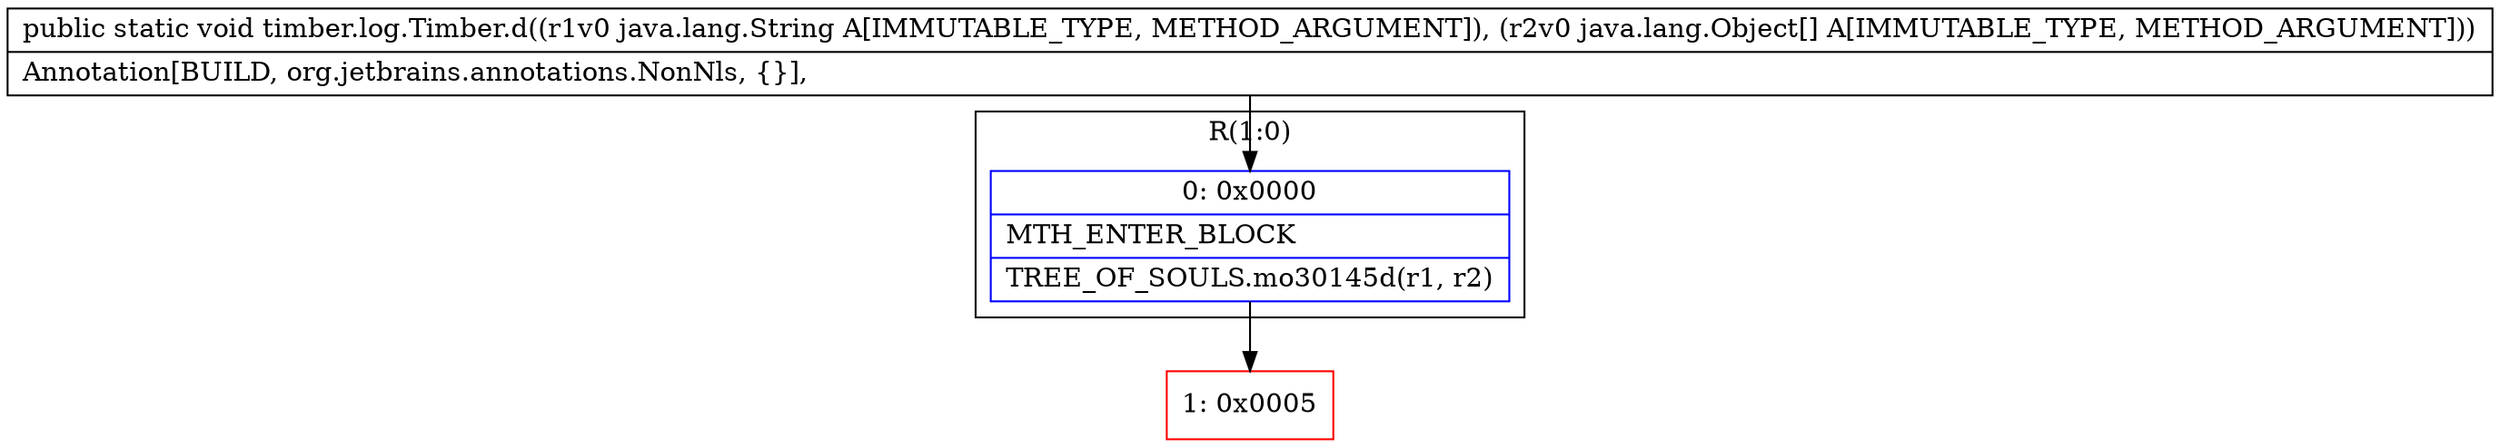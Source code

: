digraph "CFG fortimber.log.Timber.d(Ljava\/lang\/String;[Ljava\/lang\/Object;)V" {
subgraph cluster_Region_904617093 {
label = "R(1:0)";
node [shape=record,color=blue];
Node_0 [shape=record,label="{0\:\ 0x0000|MTH_ENTER_BLOCK\l|TREE_OF_SOULS.mo30145d(r1, r2)\l}"];
}
Node_1 [shape=record,color=red,label="{1\:\ 0x0005}"];
MethodNode[shape=record,label="{public static void timber.log.Timber.d((r1v0 java.lang.String A[IMMUTABLE_TYPE, METHOD_ARGUMENT]), (r2v0 java.lang.Object[] A[IMMUTABLE_TYPE, METHOD_ARGUMENT]))  | Annotation[BUILD, org.jetbrains.annotations.NonNls, \{\}], \l}"];
MethodNode -> Node_0;
Node_0 -> Node_1;
}

